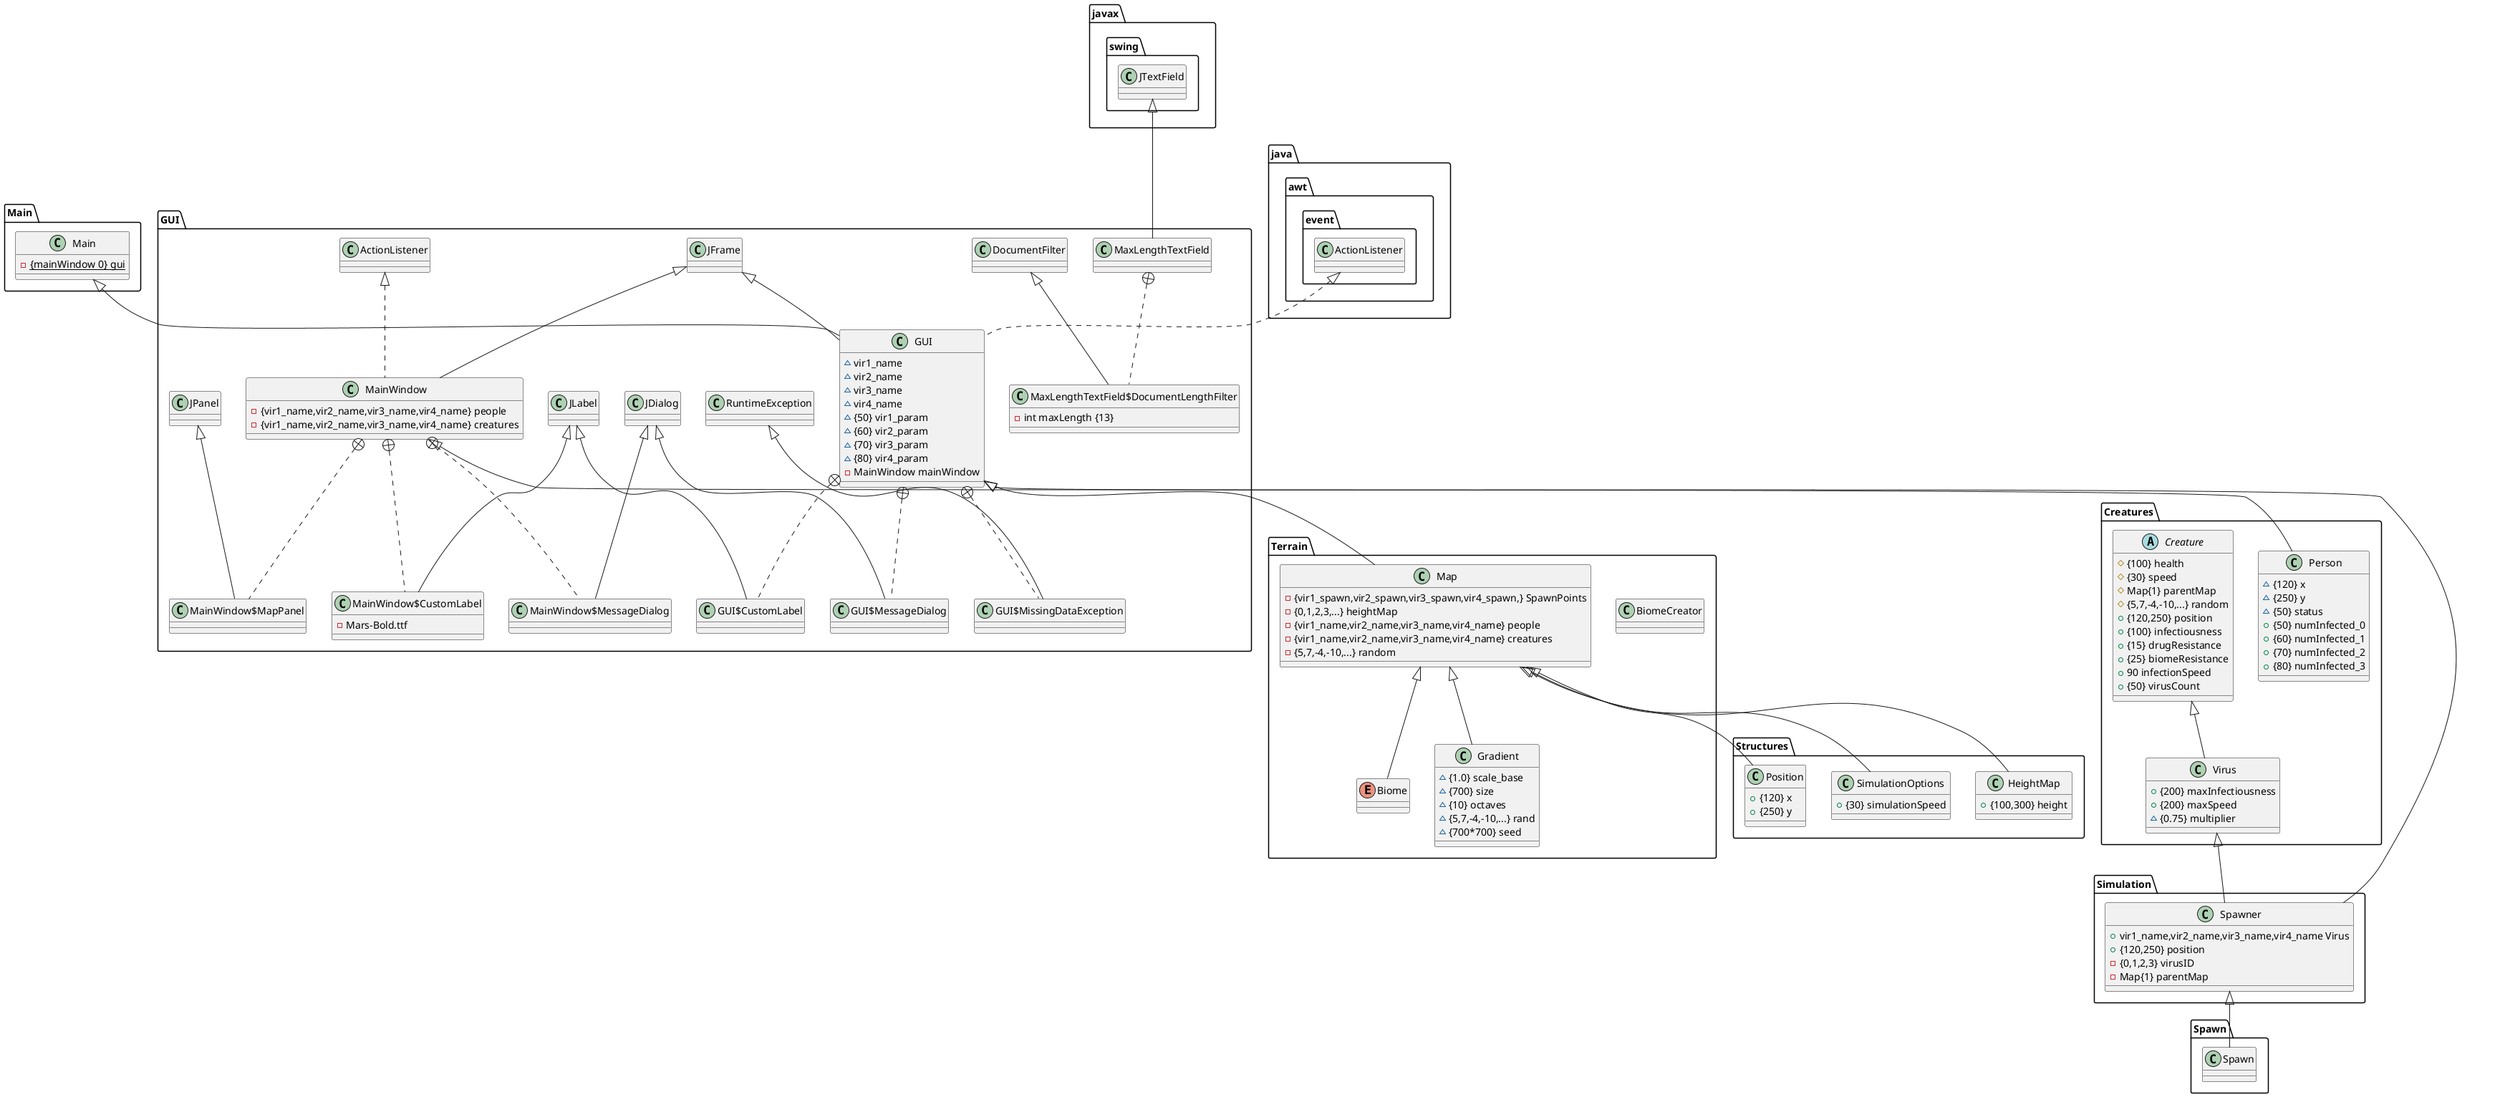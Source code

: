 @startuml
class Main.Main {
- {static} {mainWindow 0} gui

}
class Spawn.Spawn {
}
class GUI.GUI {
~ vir1_name
~ vir2_name
~ vir3_name
~ vir4_name
~ {50} vir1_param
~ {60} vir2_param
~ {70} vir3_param
~ {80} vir4_param
- MainWindow mainWindow
}
class GUI.GUI$MessageDialog {
}
class GUI.GUI$MissingDataException {
}
class GUI.GUI$CustomLabel {
}
class Structures.Position {
+ {120} x
+ {250} y

}
class GUI.MaxLengthTextField {

}
class GUI.MaxLengthTextField$DocumentLengthFilter {
- int maxLength {13}
}
class Structures.HeightMap {
+ {100,300} height
}
class Terrain.BiomeCreator {
}
enum Terrain.Biome {
}
class Terrain.Gradient {
~ {1.0} scale_base
~ {700} size
~ {10} octaves
~ {5,7,-4,-10,...} rand
~ {700*700} seed
}
class Creatures.Person {
~ {120} x
~ {250} y
~ {50} status
+ {50} numInfected_0
+ {60} numInfected_1
+ {70} numInfected_2
+ {80} numInfected_3
}
abstract class Creatures.Creature {
# {100} health
# {30} speed
# Map{1} parentMap
# {5,7,-4,-10,...} random
+ {120,250} position
+ {100} infectiousness
+ {15} drugResistance
+ {25} biomeResistance
+ 90 infectionSpeed
+ {50} virusCount
}
class Simulation.Spawner {
+ vir1_name,vir2_name,vir3_name,vir4_name Virus
+ {120,250} position
- {0,1,2,3} virusID
- Map{1} parentMap
}
class GUI.MainWindow {
- {vir1_name,vir2_name,vir3_name,vir4_name} people
- {vir1_name,vir2_name,vir3_name,vir4_name} creatures
}
class GUI.MainWindow$CustomLabel {
- Mars-Bold.ttf

}
class GUI.MainWindow$MapPanel {
}
class GUI.MainWindow$MessageDialog {
}
class Structures.SimulationOptions {
+ {30} simulationSpeed
}
class Terrain.Map {
- {vir1_spawn,vir2_spawn,vir3_spawn,vir4_spawn,} SpawnPoints
- {0,1,2,3,...} heightMap
- {vir1_name,vir2_name,vir3_name,vir4_name} people
- {vir1_name,vir2_name,vir3_name,vir4_name} creatures
- {5,7,-4,-10,...} random
}
class Creatures.Virus {
+ {200} maxInfectiousness
+ {200} maxSpeed
~ {0.75} multiplier
}


java.awt.event.ActionListener <|.. GUI.GUI
GUI.JFrame <|-- GUI.GUI
GUI.GUI +.. GUI.GUI$MessageDialog
GUI.JDialog <|-- GUI.GUI$MessageDialog
GUI.GUI +.. GUI.GUI$MissingDataException
GUI.RuntimeException <|-- GUI.GUI$MissingDataException
GUI.GUI +.. GUI.GUI$CustomLabel
GUI.JLabel <|-- GUI.GUI$CustomLabel
javax.swing.JTextField <|-- GUI.MaxLengthTextField
GUI.MaxLengthTextField +.. GUI.MaxLengthTextField$DocumentLengthFilter
GUI.DocumentFilter <|-- GUI.MaxLengthTextField$DocumentLengthFilter
Creatures.Virus <|-- Simulation.Spawner
GUI.ActionListener <|.. GUI.MainWindow
GUI.JFrame <|-- GUI.MainWindow
GUI.MainWindow +.. GUI.MainWindow$CustomLabel
GUI.JLabel <|-- GUI.MainWindow$CustomLabel
GUI.MainWindow +.. GUI.MainWindow$MapPanel
GUI.JPanel <|-- GUI.MainWindow$MapPanel
GUI.MainWindow +.. GUI.MainWindow$MessageDialog
GUI.JDialog <|-- GUI.MainWindow$MessageDialog
Creatures.Creature <|-- Creatures.Virus
GUI.MainWindow <|-- Person
GUI.GUI <|-- Spawner
Spawner <|-- Spawn.Spawn
Main.Main <|-- GUI.GUI
Map <|-- SimulationOptions
Map <|--Position
Map <|-- HeightMap
Map <|-- Terrain.Gradient
Map <|-- Biome

GUI.GUI <|-- Map
@enduml